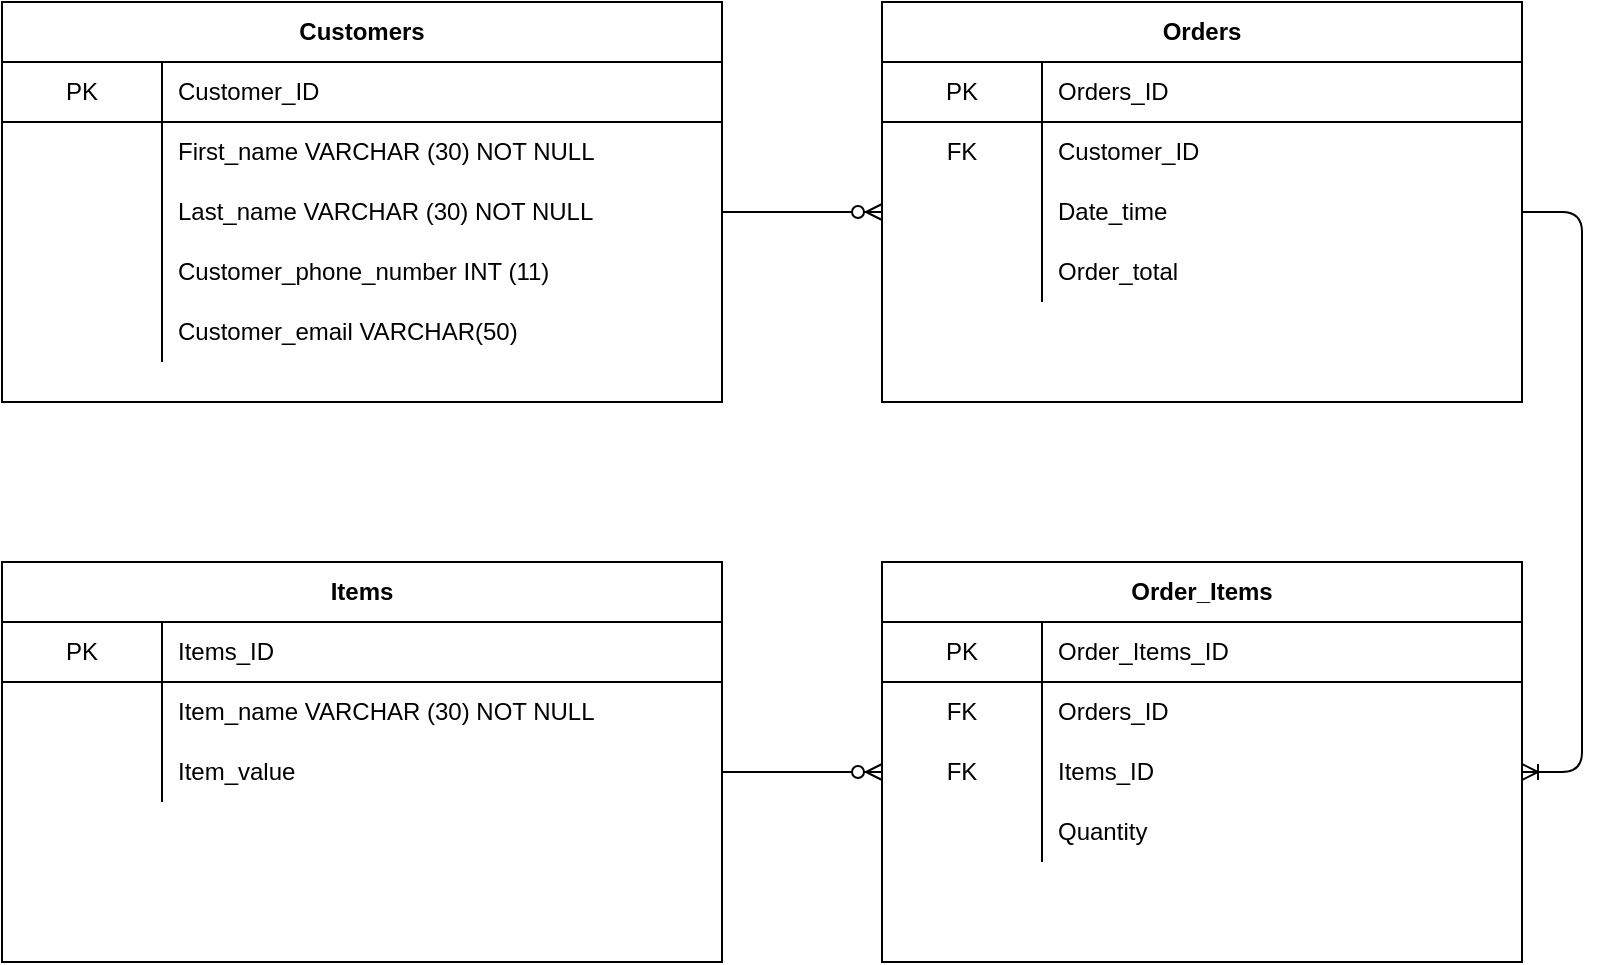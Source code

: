 <mxfile version="14.2.7" type="github">
  <diagram name="Page-1" id="9f46799a-70d6-7492-0946-bef42562c5a5">
    <mxGraphModel dx="1422" dy="832" grid="1" gridSize="10" guides="1" tooltips="1" connect="1" arrows="1" fold="1" page="1" pageScale="1" pageWidth="1100" pageHeight="850" background="#ffffff" math="0" shadow="0">
      <root>
        <mxCell id="0" />
        <mxCell id="1" parent="0" />
        <mxCell id="aNF0O6-SXwINJK2UG5cX-1" value="Customers" style="shape=table;html=1;whiteSpace=wrap;startSize=30;container=1;collapsible=0;childLayout=tableLayout;fixedRows=1;rowLines=0;fontStyle=1;align=center;" vertex="1" parent="1">
          <mxGeometry x="40" y="80" width="360" height="200" as="geometry" />
        </mxCell>
        <mxCell id="aNF0O6-SXwINJK2UG5cX-2" value="" style="shape=partialRectangle;html=1;whiteSpace=wrap;collapsible=0;dropTarget=0;pointerEvents=0;fillColor=none;top=0;left=0;bottom=1;right=0;points=[[0,0.5],[1,0.5]];portConstraint=eastwest;" vertex="1" parent="aNF0O6-SXwINJK2UG5cX-1">
          <mxGeometry y="30" width="360" height="30" as="geometry" />
        </mxCell>
        <mxCell id="aNF0O6-SXwINJK2UG5cX-3" value="PK" style="shape=partialRectangle;html=1;whiteSpace=wrap;connectable=0;fillColor=none;top=0;left=0;bottom=0;right=0;overflow=hidden;" vertex="1" parent="aNF0O6-SXwINJK2UG5cX-2">
          <mxGeometry width="80" height="30" as="geometry" />
        </mxCell>
        <mxCell id="aNF0O6-SXwINJK2UG5cX-4" value="Customer_ID" style="shape=partialRectangle;html=1;whiteSpace=wrap;connectable=0;fillColor=none;top=0;left=0;bottom=0;right=0;align=left;spacingLeft=6;overflow=hidden;" vertex="1" parent="aNF0O6-SXwINJK2UG5cX-2">
          <mxGeometry x="80" width="280" height="30" as="geometry" />
        </mxCell>
        <mxCell id="aNF0O6-SXwINJK2UG5cX-5" value="" style="shape=partialRectangle;html=1;whiteSpace=wrap;collapsible=0;dropTarget=0;pointerEvents=0;fillColor=none;top=0;left=0;bottom=0;right=0;points=[[0,0.5],[1,0.5]];portConstraint=eastwest;" vertex="1" parent="aNF0O6-SXwINJK2UG5cX-1">
          <mxGeometry y="60" width="360" height="30" as="geometry" />
        </mxCell>
        <mxCell id="aNF0O6-SXwINJK2UG5cX-6" value="" style="shape=partialRectangle;html=1;whiteSpace=wrap;connectable=0;fillColor=none;top=0;left=0;bottom=0;right=0;overflow=hidden;" vertex="1" parent="aNF0O6-SXwINJK2UG5cX-5">
          <mxGeometry width="80" height="30" as="geometry" />
        </mxCell>
        <mxCell id="aNF0O6-SXwINJK2UG5cX-7" value="First_name VARCHAR (30) NOT NULL" style="shape=partialRectangle;html=1;whiteSpace=wrap;connectable=0;fillColor=none;top=0;left=0;bottom=0;right=0;align=left;spacingLeft=6;overflow=hidden;" vertex="1" parent="aNF0O6-SXwINJK2UG5cX-5">
          <mxGeometry x="80" width="280" height="30" as="geometry" />
        </mxCell>
        <mxCell id="aNF0O6-SXwINJK2UG5cX-8" value="" style="shape=partialRectangle;html=1;whiteSpace=wrap;collapsible=0;dropTarget=0;pointerEvents=0;fillColor=none;top=0;left=0;bottom=0;right=0;points=[[0,0.5],[1,0.5]];portConstraint=eastwest;" vertex="1" parent="aNF0O6-SXwINJK2UG5cX-1">
          <mxGeometry y="90" width="360" height="30" as="geometry" />
        </mxCell>
        <mxCell id="aNF0O6-SXwINJK2UG5cX-9" value="" style="shape=partialRectangle;html=1;whiteSpace=wrap;connectable=0;fillColor=none;top=0;left=0;bottom=0;right=0;overflow=hidden;" vertex="1" parent="aNF0O6-SXwINJK2UG5cX-8">
          <mxGeometry width="80" height="30" as="geometry" />
        </mxCell>
        <mxCell id="aNF0O6-SXwINJK2UG5cX-10" value="Last_name VARCHAR (30) NOT NULL" style="shape=partialRectangle;html=1;whiteSpace=wrap;connectable=0;fillColor=none;top=0;left=0;bottom=0;right=0;align=left;spacingLeft=6;overflow=hidden;" vertex="1" parent="aNF0O6-SXwINJK2UG5cX-8">
          <mxGeometry x="80" width="280" height="30" as="geometry" />
        </mxCell>
        <mxCell id="aNF0O6-SXwINJK2UG5cX-84" style="shape=partialRectangle;html=1;whiteSpace=wrap;collapsible=0;dropTarget=0;pointerEvents=0;fillColor=none;top=0;left=0;bottom=0;right=0;points=[[0,0.5],[1,0.5]];portConstraint=eastwest;" vertex="1" parent="aNF0O6-SXwINJK2UG5cX-1">
          <mxGeometry y="120" width="360" height="30" as="geometry" />
        </mxCell>
        <mxCell id="aNF0O6-SXwINJK2UG5cX-85" style="shape=partialRectangle;html=1;whiteSpace=wrap;connectable=0;fillColor=none;top=0;left=0;bottom=0;right=0;overflow=hidden;" vertex="1" parent="aNF0O6-SXwINJK2UG5cX-84">
          <mxGeometry width="80" height="30" as="geometry" />
        </mxCell>
        <mxCell id="aNF0O6-SXwINJK2UG5cX-86" value="Customer_phone_number INT (11)&amp;nbsp;" style="shape=partialRectangle;html=1;whiteSpace=wrap;connectable=0;fillColor=none;top=0;left=0;bottom=0;right=0;align=left;spacingLeft=6;overflow=hidden;" vertex="1" parent="aNF0O6-SXwINJK2UG5cX-84">
          <mxGeometry x="80" width="280" height="30" as="geometry" />
        </mxCell>
        <mxCell id="aNF0O6-SXwINJK2UG5cX-87" style="shape=partialRectangle;html=1;whiteSpace=wrap;collapsible=0;dropTarget=0;pointerEvents=0;fillColor=none;top=0;left=0;bottom=0;right=0;points=[[0,0.5],[1,0.5]];portConstraint=eastwest;" vertex="1" parent="aNF0O6-SXwINJK2UG5cX-1">
          <mxGeometry y="150" width="360" height="30" as="geometry" />
        </mxCell>
        <mxCell id="aNF0O6-SXwINJK2UG5cX-88" style="shape=partialRectangle;html=1;whiteSpace=wrap;connectable=0;fillColor=none;top=0;left=0;bottom=0;right=0;overflow=hidden;" vertex="1" parent="aNF0O6-SXwINJK2UG5cX-87">
          <mxGeometry width="80" height="30" as="geometry" />
        </mxCell>
        <mxCell id="aNF0O6-SXwINJK2UG5cX-89" value="Customer_email VARCHAR(50)" style="shape=partialRectangle;html=1;whiteSpace=wrap;connectable=0;fillColor=none;top=0;left=0;bottom=0;right=0;align=left;spacingLeft=6;overflow=hidden;" vertex="1" parent="aNF0O6-SXwINJK2UG5cX-87">
          <mxGeometry x="80" width="280" height="30" as="geometry" />
        </mxCell>
        <mxCell id="aNF0O6-SXwINJK2UG5cX-16" value="Orders" style="shape=table;html=1;whiteSpace=wrap;startSize=30;container=1;collapsible=0;childLayout=tableLayout;fixedRows=1;rowLines=0;fontStyle=1;align=center;" vertex="1" parent="1">
          <mxGeometry x="480" y="80" width="320" height="200" as="geometry" />
        </mxCell>
        <mxCell id="aNF0O6-SXwINJK2UG5cX-17" value="" style="shape=partialRectangle;html=1;whiteSpace=wrap;collapsible=0;dropTarget=0;pointerEvents=0;fillColor=none;top=0;left=0;bottom=1;right=0;points=[[0,0.5],[1,0.5]];portConstraint=eastwest;" vertex="1" parent="aNF0O6-SXwINJK2UG5cX-16">
          <mxGeometry y="30" width="320" height="30" as="geometry" />
        </mxCell>
        <mxCell id="aNF0O6-SXwINJK2UG5cX-18" value="PK" style="shape=partialRectangle;html=1;whiteSpace=wrap;connectable=0;fillColor=none;top=0;left=0;bottom=0;right=0;overflow=hidden;" vertex="1" parent="aNF0O6-SXwINJK2UG5cX-17">
          <mxGeometry width="80" height="30" as="geometry" />
        </mxCell>
        <mxCell id="aNF0O6-SXwINJK2UG5cX-19" value="Orders_ID" style="shape=partialRectangle;html=1;whiteSpace=wrap;connectable=0;fillColor=none;top=0;left=0;bottom=0;right=0;align=left;spacingLeft=6;overflow=hidden;" vertex="1" parent="aNF0O6-SXwINJK2UG5cX-17">
          <mxGeometry x="80" width="240" height="30" as="geometry" />
        </mxCell>
        <mxCell id="aNF0O6-SXwINJK2UG5cX-20" value="" style="shape=partialRectangle;html=1;whiteSpace=wrap;collapsible=0;dropTarget=0;pointerEvents=0;fillColor=none;top=0;left=0;bottom=0;right=0;points=[[0,0.5],[1,0.5]];portConstraint=eastwest;" vertex="1" parent="aNF0O6-SXwINJK2UG5cX-16">
          <mxGeometry y="60" width="320" height="30" as="geometry" />
        </mxCell>
        <mxCell id="aNF0O6-SXwINJK2UG5cX-21" value="FK" style="shape=partialRectangle;html=1;whiteSpace=wrap;connectable=0;fillColor=none;top=0;left=0;bottom=0;right=0;overflow=hidden;" vertex="1" parent="aNF0O6-SXwINJK2UG5cX-20">
          <mxGeometry width="80" height="30" as="geometry" />
        </mxCell>
        <mxCell id="aNF0O6-SXwINJK2UG5cX-22" value="Customer_ID" style="shape=partialRectangle;html=1;whiteSpace=wrap;connectable=0;fillColor=none;top=0;left=0;bottom=0;right=0;align=left;spacingLeft=6;overflow=hidden;" vertex="1" parent="aNF0O6-SXwINJK2UG5cX-20">
          <mxGeometry x="80" width="240" height="30" as="geometry" />
        </mxCell>
        <mxCell id="aNF0O6-SXwINJK2UG5cX-23" value="" style="shape=partialRectangle;html=1;whiteSpace=wrap;collapsible=0;dropTarget=0;pointerEvents=0;fillColor=none;top=0;left=0;bottom=0;right=0;points=[[0,0.5],[1,0.5]];portConstraint=eastwest;" vertex="1" parent="aNF0O6-SXwINJK2UG5cX-16">
          <mxGeometry y="90" width="320" height="30" as="geometry" />
        </mxCell>
        <mxCell id="aNF0O6-SXwINJK2UG5cX-24" value="" style="shape=partialRectangle;html=1;whiteSpace=wrap;connectable=0;fillColor=none;top=0;left=0;bottom=0;right=0;overflow=hidden;" vertex="1" parent="aNF0O6-SXwINJK2UG5cX-23">
          <mxGeometry width="80" height="30" as="geometry" />
        </mxCell>
        <mxCell id="aNF0O6-SXwINJK2UG5cX-25" value="Date_time" style="shape=partialRectangle;html=1;whiteSpace=wrap;connectable=0;fillColor=none;top=0;left=0;bottom=0;right=0;align=left;spacingLeft=6;overflow=hidden;" vertex="1" parent="aNF0O6-SXwINJK2UG5cX-23">
          <mxGeometry x="80" width="240" height="30" as="geometry" />
        </mxCell>
        <mxCell id="aNF0O6-SXwINJK2UG5cX-90" style="shape=partialRectangle;html=1;whiteSpace=wrap;collapsible=0;dropTarget=0;pointerEvents=0;fillColor=none;top=0;left=0;bottom=0;right=0;points=[[0,0.5],[1,0.5]];portConstraint=eastwest;" vertex="1" parent="aNF0O6-SXwINJK2UG5cX-16">
          <mxGeometry y="120" width="320" height="30" as="geometry" />
        </mxCell>
        <mxCell id="aNF0O6-SXwINJK2UG5cX-91" style="shape=partialRectangle;html=1;whiteSpace=wrap;connectable=0;fillColor=none;top=0;left=0;bottom=0;right=0;overflow=hidden;" vertex="1" parent="aNF0O6-SXwINJK2UG5cX-90">
          <mxGeometry width="80" height="30" as="geometry" />
        </mxCell>
        <mxCell id="aNF0O6-SXwINJK2UG5cX-92" value="Order_total" style="shape=partialRectangle;html=1;whiteSpace=wrap;connectable=0;fillColor=none;top=0;left=0;bottom=0;right=0;align=left;spacingLeft=6;overflow=hidden;" vertex="1" parent="aNF0O6-SXwINJK2UG5cX-90">
          <mxGeometry x="80" width="240" height="30" as="geometry" />
        </mxCell>
        <mxCell id="aNF0O6-SXwINJK2UG5cX-26" value="Items" style="shape=table;html=1;whiteSpace=wrap;startSize=30;container=1;collapsible=0;childLayout=tableLayout;fixedRows=1;rowLines=0;fontStyle=1;align=center;" vertex="1" parent="1">
          <mxGeometry x="40" y="360" width="360" height="200" as="geometry" />
        </mxCell>
        <mxCell id="aNF0O6-SXwINJK2UG5cX-27" value="" style="shape=partialRectangle;html=1;whiteSpace=wrap;collapsible=0;dropTarget=0;pointerEvents=0;fillColor=none;top=0;left=0;bottom=1;right=0;points=[[0,0.5],[1,0.5]];portConstraint=eastwest;" vertex="1" parent="aNF0O6-SXwINJK2UG5cX-26">
          <mxGeometry y="30" width="360" height="30" as="geometry" />
        </mxCell>
        <mxCell id="aNF0O6-SXwINJK2UG5cX-28" value="PK" style="shape=partialRectangle;html=1;whiteSpace=wrap;connectable=0;fillColor=none;top=0;left=0;bottom=0;right=0;overflow=hidden;" vertex="1" parent="aNF0O6-SXwINJK2UG5cX-27">
          <mxGeometry width="80" height="30" as="geometry" />
        </mxCell>
        <mxCell id="aNF0O6-SXwINJK2UG5cX-29" value="Items_ID" style="shape=partialRectangle;html=1;whiteSpace=wrap;connectable=0;fillColor=none;top=0;left=0;bottom=0;right=0;align=left;spacingLeft=6;overflow=hidden;" vertex="1" parent="aNF0O6-SXwINJK2UG5cX-27">
          <mxGeometry x="80" width="280" height="30" as="geometry" />
        </mxCell>
        <mxCell id="aNF0O6-SXwINJK2UG5cX-30" value="" style="shape=partialRectangle;html=1;whiteSpace=wrap;collapsible=0;dropTarget=0;pointerEvents=0;fillColor=none;top=0;left=0;bottom=0;right=0;points=[[0,0.5],[1,0.5]];portConstraint=eastwest;" vertex="1" parent="aNF0O6-SXwINJK2UG5cX-26">
          <mxGeometry y="60" width="360" height="30" as="geometry" />
        </mxCell>
        <mxCell id="aNF0O6-SXwINJK2UG5cX-31" value="" style="shape=partialRectangle;html=1;whiteSpace=wrap;connectable=0;fillColor=none;top=0;left=0;bottom=0;right=0;overflow=hidden;" vertex="1" parent="aNF0O6-SXwINJK2UG5cX-30">
          <mxGeometry width="80" height="30" as="geometry" />
        </mxCell>
        <mxCell id="aNF0O6-SXwINJK2UG5cX-32" value="Item_name VARCHAR (30) NOT NULL" style="shape=partialRectangle;html=1;whiteSpace=wrap;connectable=0;fillColor=none;top=0;left=0;bottom=0;right=0;align=left;spacingLeft=6;overflow=hidden;" vertex="1" parent="aNF0O6-SXwINJK2UG5cX-30">
          <mxGeometry x="80" width="280" height="30" as="geometry" />
        </mxCell>
        <mxCell id="aNF0O6-SXwINJK2UG5cX-33" value="" style="shape=partialRectangle;html=1;whiteSpace=wrap;collapsible=0;dropTarget=0;pointerEvents=0;fillColor=none;top=0;left=0;bottom=0;right=0;points=[[0,0.5],[1,0.5]];portConstraint=eastwest;" vertex="1" parent="aNF0O6-SXwINJK2UG5cX-26">
          <mxGeometry y="90" width="360" height="30" as="geometry" />
        </mxCell>
        <mxCell id="aNF0O6-SXwINJK2UG5cX-34" value="" style="shape=partialRectangle;html=1;whiteSpace=wrap;connectable=0;fillColor=none;top=0;left=0;bottom=0;right=0;overflow=hidden;" vertex="1" parent="aNF0O6-SXwINJK2UG5cX-33">
          <mxGeometry width="80" height="30" as="geometry" />
        </mxCell>
        <mxCell id="aNF0O6-SXwINJK2UG5cX-35" value="Item_value&amp;nbsp;" style="shape=partialRectangle;html=1;whiteSpace=wrap;connectable=0;fillColor=none;top=0;left=0;bottom=0;right=0;align=left;spacingLeft=6;overflow=hidden;" vertex="1" parent="aNF0O6-SXwINJK2UG5cX-33">
          <mxGeometry x="80" width="280" height="30" as="geometry" />
        </mxCell>
        <mxCell id="aNF0O6-SXwINJK2UG5cX-37" value="Order_Items" style="shape=table;html=1;whiteSpace=wrap;startSize=30;container=1;collapsible=0;childLayout=tableLayout;fixedRows=1;rowLines=0;fontStyle=1;align=center;" vertex="1" parent="1">
          <mxGeometry x="480" y="360" width="320" height="200" as="geometry" />
        </mxCell>
        <mxCell id="aNF0O6-SXwINJK2UG5cX-38" value="" style="shape=partialRectangle;html=1;whiteSpace=wrap;collapsible=0;dropTarget=0;pointerEvents=0;fillColor=none;top=0;left=0;bottom=1;right=0;points=[[0,0.5],[1,0.5]];portConstraint=eastwest;" vertex="1" parent="aNF0O6-SXwINJK2UG5cX-37">
          <mxGeometry y="30" width="320" height="30" as="geometry" />
        </mxCell>
        <mxCell id="aNF0O6-SXwINJK2UG5cX-39" value="PK" style="shape=partialRectangle;html=1;whiteSpace=wrap;connectable=0;fillColor=none;top=0;left=0;bottom=0;right=0;overflow=hidden;" vertex="1" parent="aNF0O6-SXwINJK2UG5cX-38">
          <mxGeometry width="80" height="30" as="geometry" />
        </mxCell>
        <mxCell id="aNF0O6-SXwINJK2UG5cX-40" value="Order_Items_ID" style="shape=partialRectangle;html=1;whiteSpace=wrap;connectable=0;fillColor=none;top=0;left=0;bottom=0;right=0;align=left;spacingLeft=6;overflow=hidden;" vertex="1" parent="aNF0O6-SXwINJK2UG5cX-38">
          <mxGeometry x="80" width="240" height="30" as="geometry" />
        </mxCell>
        <mxCell id="aNF0O6-SXwINJK2UG5cX-41" value="" style="shape=partialRectangle;html=1;whiteSpace=wrap;collapsible=0;dropTarget=0;pointerEvents=0;fillColor=none;top=0;left=0;bottom=0;right=0;points=[[0,0.5],[1,0.5]];portConstraint=eastwest;" vertex="1" parent="aNF0O6-SXwINJK2UG5cX-37">
          <mxGeometry y="60" width="320" height="30" as="geometry" />
        </mxCell>
        <mxCell id="aNF0O6-SXwINJK2UG5cX-42" value="FK" style="shape=partialRectangle;html=1;whiteSpace=wrap;connectable=0;fillColor=none;top=0;left=0;bottom=0;right=0;overflow=hidden;" vertex="1" parent="aNF0O6-SXwINJK2UG5cX-41">
          <mxGeometry width="80" height="30" as="geometry" />
        </mxCell>
        <mxCell id="aNF0O6-SXwINJK2UG5cX-43" value="Orders_ID" style="shape=partialRectangle;html=1;whiteSpace=wrap;connectable=0;fillColor=none;top=0;left=0;bottom=0;right=0;align=left;spacingLeft=6;overflow=hidden;" vertex="1" parent="aNF0O6-SXwINJK2UG5cX-41">
          <mxGeometry x="80" width="240" height="30" as="geometry" />
        </mxCell>
        <mxCell id="aNF0O6-SXwINJK2UG5cX-44" value="" style="shape=partialRectangle;html=1;whiteSpace=wrap;collapsible=0;dropTarget=0;pointerEvents=0;fillColor=none;top=0;left=0;bottom=0;right=0;points=[[0,0.5],[1,0.5]];portConstraint=eastwest;" vertex="1" parent="aNF0O6-SXwINJK2UG5cX-37">
          <mxGeometry y="90" width="320" height="30" as="geometry" />
        </mxCell>
        <mxCell id="aNF0O6-SXwINJK2UG5cX-45" value="FK" style="shape=partialRectangle;html=1;whiteSpace=wrap;connectable=0;fillColor=none;top=0;left=0;bottom=0;right=0;overflow=hidden;" vertex="1" parent="aNF0O6-SXwINJK2UG5cX-44">
          <mxGeometry width="80" height="30" as="geometry" />
        </mxCell>
        <mxCell id="aNF0O6-SXwINJK2UG5cX-46" value="Items_ID" style="shape=partialRectangle;html=1;whiteSpace=wrap;connectable=0;fillColor=none;top=0;left=0;bottom=0;right=0;align=left;spacingLeft=6;overflow=hidden;" vertex="1" parent="aNF0O6-SXwINJK2UG5cX-44">
          <mxGeometry x="80" width="240" height="30" as="geometry" />
        </mxCell>
        <mxCell id="aNF0O6-SXwINJK2UG5cX-93" style="shape=partialRectangle;html=1;whiteSpace=wrap;collapsible=0;dropTarget=0;pointerEvents=0;fillColor=none;top=0;left=0;bottom=0;right=0;points=[[0,0.5],[1,0.5]];portConstraint=eastwest;" vertex="1" parent="aNF0O6-SXwINJK2UG5cX-37">
          <mxGeometry y="120" width="320" height="30" as="geometry" />
        </mxCell>
        <mxCell id="aNF0O6-SXwINJK2UG5cX-94" style="shape=partialRectangle;html=1;whiteSpace=wrap;connectable=0;fillColor=none;top=0;left=0;bottom=0;right=0;overflow=hidden;" vertex="1" parent="aNF0O6-SXwINJK2UG5cX-93">
          <mxGeometry width="80" height="30" as="geometry" />
        </mxCell>
        <mxCell id="aNF0O6-SXwINJK2UG5cX-95" value="Quantity" style="shape=partialRectangle;html=1;whiteSpace=wrap;connectable=0;fillColor=none;top=0;left=0;bottom=0;right=0;align=left;spacingLeft=6;overflow=hidden;" vertex="1" parent="aNF0O6-SXwINJK2UG5cX-93">
          <mxGeometry x="80" width="240" height="30" as="geometry" />
        </mxCell>
        <mxCell id="aNF0O6-SXwINJK2UG5cX-101" value="" style="edgeStyle=entityRelationEdgeStyle;fontSize=12;html=1;endArrow=ERoneToMany;exitX=1;exitY=0.5;exitDx=0;exitDy=0;entryX=1;entryY=0.5;entryDx=0;entryDy=0;" edge="1" parent="1" source="aNF0O6-SXwINJK2UG5cX-23" target="aNF0O6-SXwINJK2UG5cX-44">
          <mxGeometry width="100" height="100" relative="1" as="geometry">
            <mxPoint x="520" y="320" as="sourcePoint" />
            <mxPoint x="600" y="320" as="targetPoint" />
          </mxGeometry>
        </mxCell>
        <mxCell id="aNF0O6-SXwINJK2UG5cX-102" value="" style="edgeStyle=entityRelationEdgeStyle;fontSize=12;html=1;endArrow=ERzeroToMany;endFill=1;entryX=0;entryY=0.5;entryDx=0;entryDy=0;exitX=1;exitY=0.5;exitDx=0;exitDy=0;" edge="1" parent="1" source="aNF0O6-SXwINJK2UG5cX-8" target="aNF0O6-SXwINJK2UG5cX-23">
          <mxGeometry width="100" height="100" relative="1" as="geometry">
            <mxPoint x="370" y="425" as="sourcePoint" />
            <mxPoint x="470" y="325" as="targetPoint" />
          </mxGeometry>
        </mxCell>
        <mxCell id="aNF0O6-SXwINJK2UG5cX-103" value="" style="edgeStyle=entityRelationEdgeStyle;fontSize=12;html=1;endArrow=ERzeroToMany;endFill=1;entryX=0;entryY=0.5;entryDx=0;entryDy=0;exitX=1;exitY=0.5;exitDx=0;exitDy=0;" edge="1" parent="1" source="aNF0O6-SXwINJK2UG5cX-33" target="aNF0O6-SXwINJK2UG5cX-44">
          <mxGeometry width="100" height="100" relative="1" as="geometry">
            <mxPoint x="420" y="630" as="sourcePoint" />
            <mxPoint x="500" y="630" as="targetPoint" />
          </mxGeometry>
        </mxCell>
      </root>
    </mxGraphModel>
  </diagram>
</mxfile>
